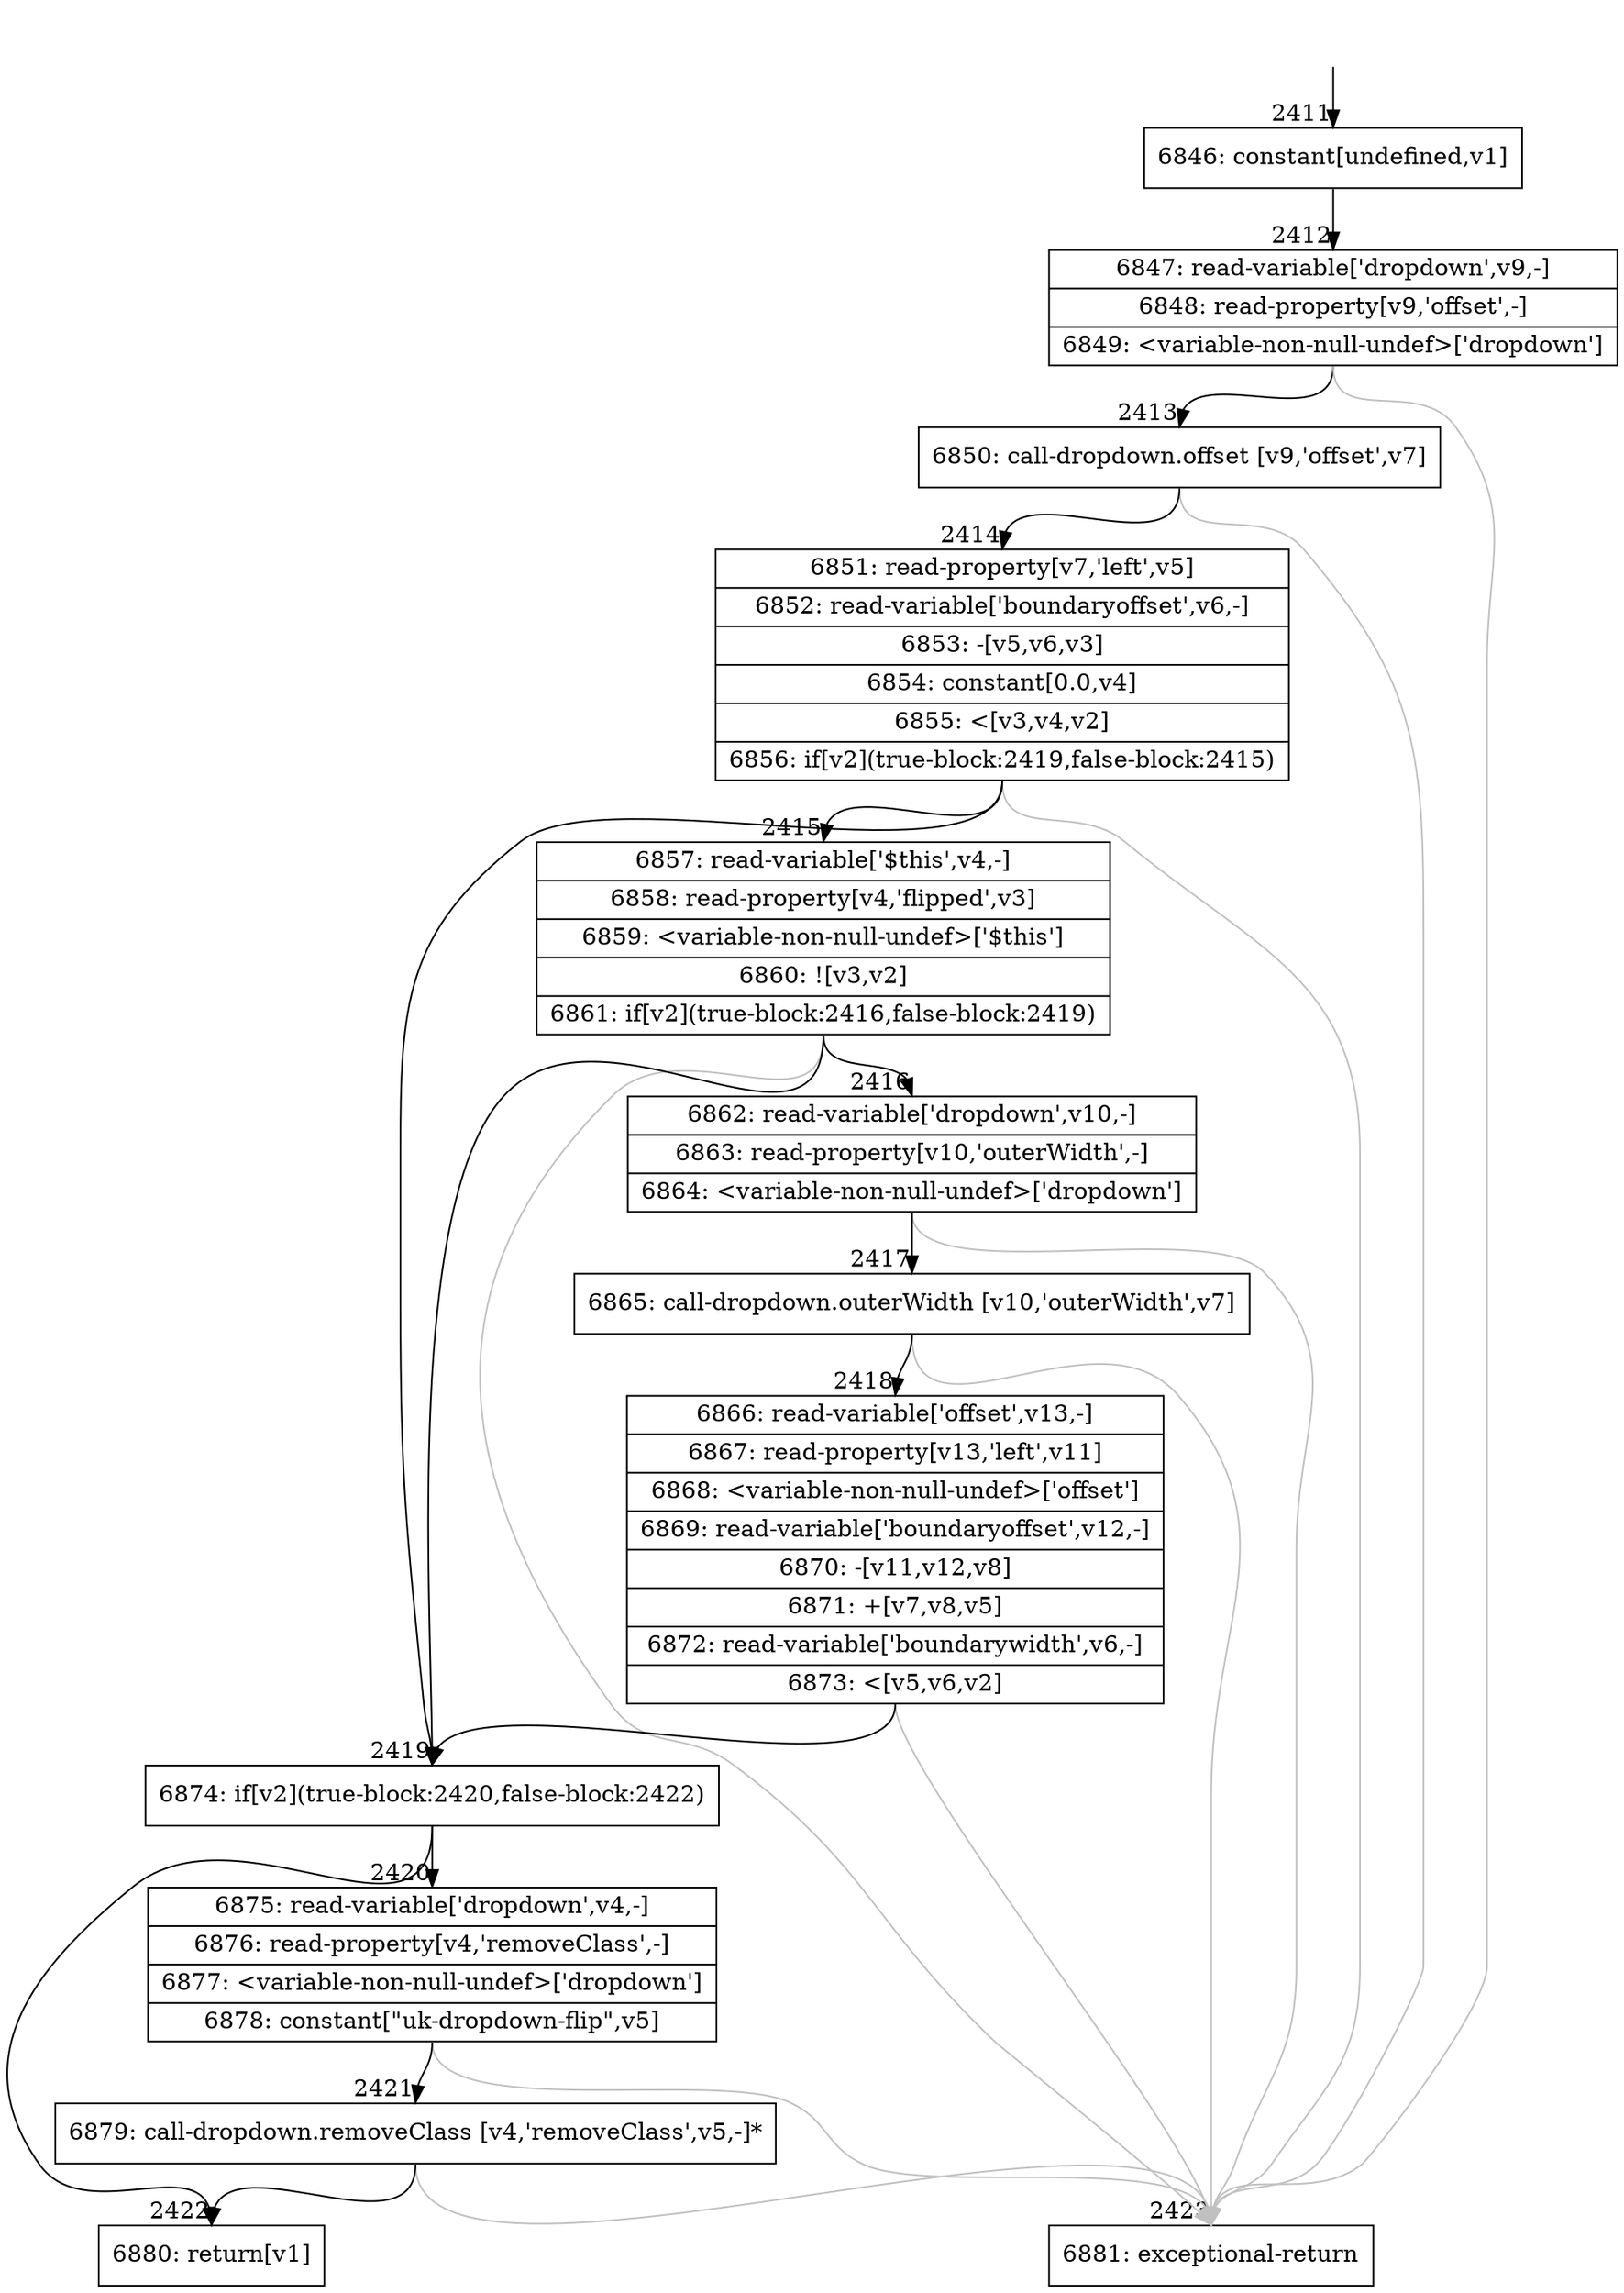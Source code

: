 digraph {
rankdir="TD"
BB_entry190[shape=none,label=""];
BB_entry190 -> BB2411 [tailport=s, headport=n, headlabel="    2411"]
BB2411 [shape=record label="{6846: constant[undefined,v1]}" ] 
BB2411 -> BB2412 [tailport=s, headport=n, headlabel="      2412"]
BB2412 [shape=record label="{6847: read-variable['dropdown',v9,-]|6848: read-property[v9,'offset',-]|6849: \<variable-non-null-undef\>['dropdown']}" ] 
BB2412 -> BB2413 [tailport=s, headport=n, headlabel="      2413"]
BB2412 -> BB2423 [tailport=s, headport=n, color=gray, headlabel="      2423"]
BB2413 [shape=record label="{6850: call-dropdown.offset [v9,'offset',v7]}" ] 
BB2413 -> BB2414 [tailport=s, headport=n, headlabel="      2414"]
BB2413 -> BB2423 [tailport=s, headport=n, color=gray]
BB2414 [shape=record label="{6851: read-property[v7,'left',v5]|6852: read-variable['boundaryoffset',v6,-]|6853: -[v5,v6,v3]|6854: constant[0.0,v4]|6855: \<[v3,v4,v2]|6856: if[v2](true-block:2419,false-block:2415)}" ] 
BB2414 -> BB2419 [tailport=s, headport=n, headlabel="      2419"]
BB2414 -> BB2415 [tailport=s, headport=n, headlabel="      2415"]
BB2414 -> BB2423 [tailport=s, headport=n, color=gray]
BB2415 [shape=record label="{6857: read-variable['$this',v4,-]|6858: read-property[v4,'flipped',v3]|6859: \<variable-non-null-undef\>['$this']|6860: ![v3,v2]|6861: if[v2](true-block:2416,false-block:2419)}" ] 
BB2415 -> BB2419 [tailport=s, headport=n]
BB2415 -> BB2416 [tailport=s, headport=n, headlabel="      2416"]
BB2415 -> BB2423 [tailport=s, headport=n, color=gray]
BB2416 [shape=record label="{6862: read-variable['dropdown',v10,-]|6863: read-property[v10,'outerWidth',-]|6864: \<variable-non-null-undef\>['dropdown']}" ] 
BB2416 -> BB2417 [tailport=s, headport=n, headlabel="      2417"]
BB2416 -> BB2423 [tailport=s, headport=n, color=gray]
BB2417 [shape=record label="{6865: call-dropdown.outerWidth [v10,'outerWidth',v7]}" ] 
BB2417 -> BB2418 [tailport=s, headport=n, headlabel="      2418"]
BB2417 -> BB2423 [tailport=s, headport=n, color=gray]
BB2418 [shape=record label="{6866: read-variable['offset',v13,-]|6867: read-property[v13,'left',v11]|6868: \<variable-non-null-undef\>['offset']|6869: read-variable['boundaryoffset',v12,-]|6870: -[v11,v12,v8]|6871: +[v7,v8,v5]|6872: read-variable['boundarywidth',v6,-]|6873: \<[v5,v6,v2]}" ] 
BB2418 -> BB2419 [tailport=s, headport=n]
BB2418 -> BB2423 [tailport=s, headport=n, color=gray]
BB2419 [shape=record label="{6874: if[v2](true-block:2420,false-block:2422)}" ] 
BB2419 -> BB2420 [tailport=s, headport=n, headlabel="      2420"]
BB2419 -> BB2422 [tailport=s, headport=n, headlabel="      2422"]
BB2420 [shape=record label="{6875: read-variable['dropdown',v4,-]|6876: read-property[v4,'removeClass',-]|6877: \<variable-non-null-undef\>['dropdown']|6878: constant[\"uk-dropdown-flip\",v5]}" ] 
BB2420 -> BB2421 [tailport=s, headport=n, headlabel="      2421"]
BB2420 -> BB2423 [tailport=s, headport=n, color=gray]
BB2421 [shape=record label="{6879: call-dropdown.removeClass [v4,'removeClass',v5,-]*}" ] 
BB2421 -> BB2422 [tailport=s, headport=n]
BB2421 -> BB2423 [tailport=s, headport=n, color=gray]
BB2422 [shape=record label="{6880: return[v1]}" ] 
BB2423 [shape=record label="{6881: exceptional-return}" ] 
//#$~ 1937
}
